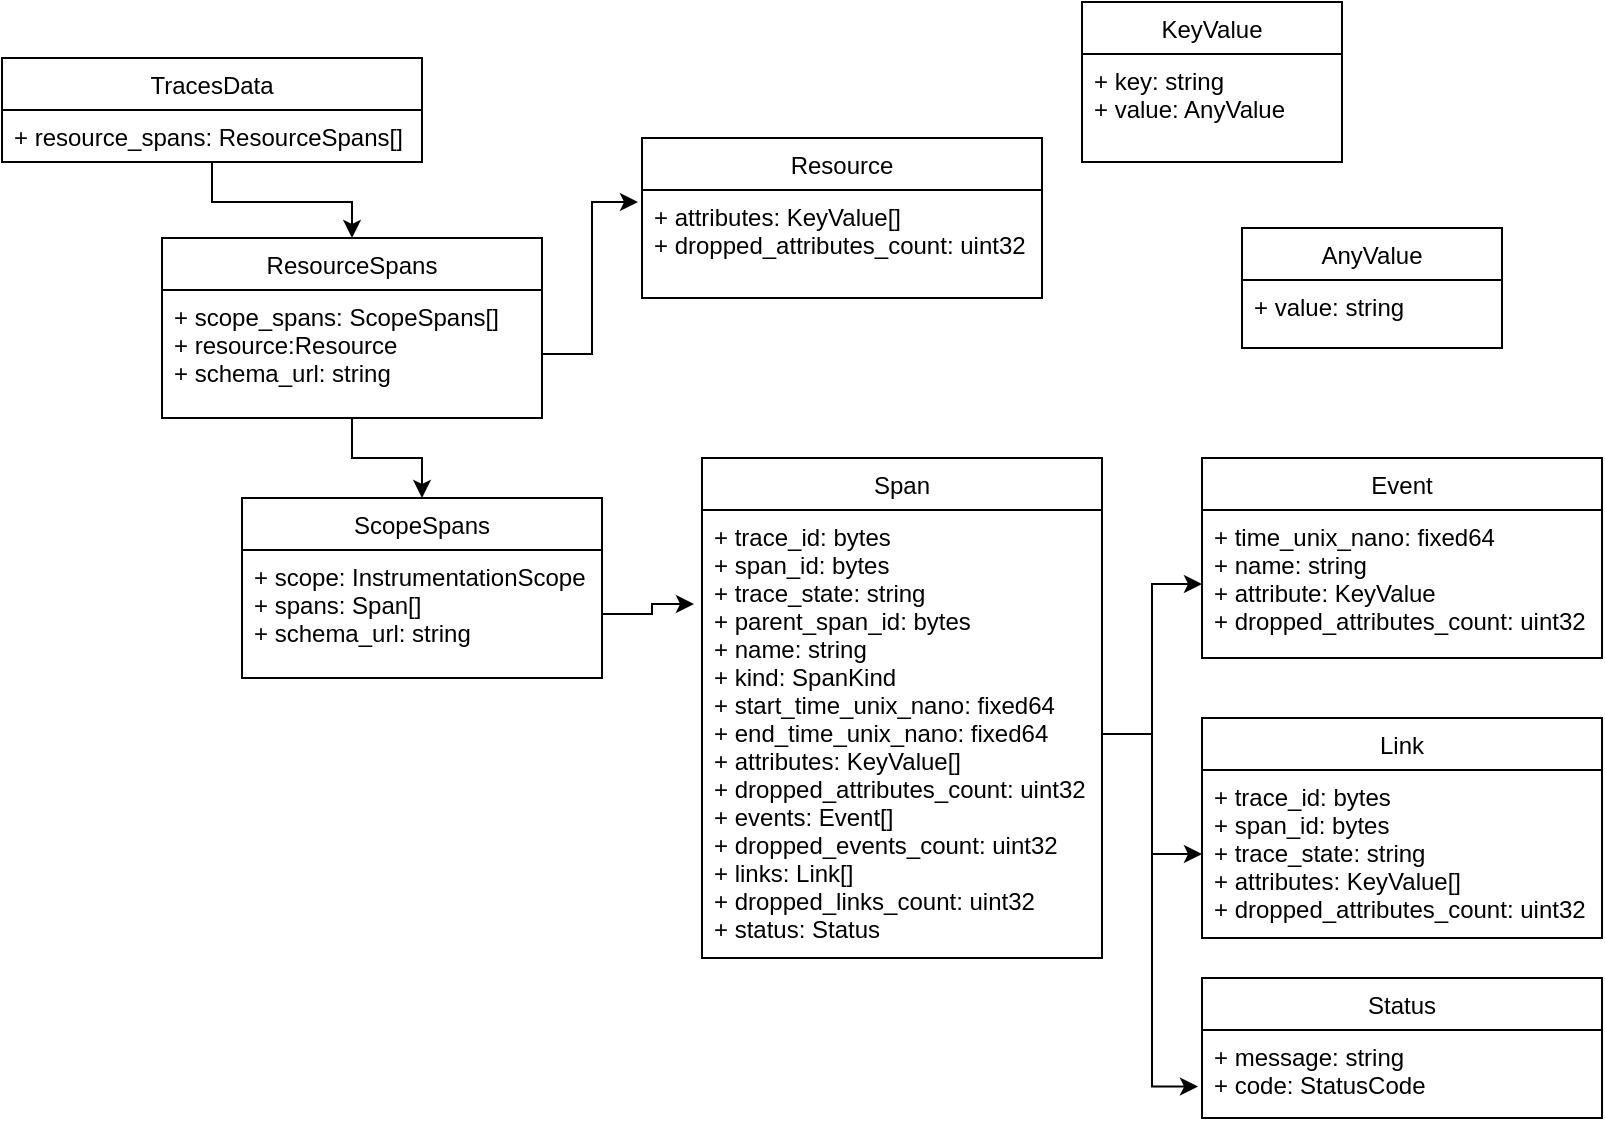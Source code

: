 <mxfile version="20.2.7" type="device"><diagram id="7chMnrxgjy1ShNBZuZ-U" name="Page-1"><mxGraphModel dx="1291" dy="760" grid="1" gridSize="10" guides="1" tooltips="1" connect="1" arrows="1" fold="1" page="1" pageScale="1" pageWidth="850" pageHeight="1100" math="0" shadow="0"><root><mxCell id="0"/><mxCell id="1" parent="0"/><mxCell id="Yjf7hvcEmblYsoaQM_-B-35" style="edgeStyle=orthogonalEdgeStyle;rounded=0;orthogonalLoop=1;jettySize=auto;html=1;exitX=0.5;exitY=1;exitDx=0;exitDy=0;" edge="1" parent="1" source="Yjf7hvcEmblYsoaQM_-B-13" target="Yjf7hvcEmblYsoaQM_-B-18"><mxGeometry relative="1" as="geometry"/></mxCell><mxCell id="Yjf7hvcEmblYsoaQM_-B-13" value="TracesData" style="swimlane;fontStyle=0;childLayout=stackLayout;horizontal=1;startSize=26;fillColor=none;horizontalStack=0;resizeParent=1;resizeParentMax=0;resizeLast=0;collapsible=1;marginBottom=0;" vertex="1" parent="1"><mxGeometry x="40" y="88" width="210" height="52" as="geometry"/></mxCell><mxCell id="Yjf7hvcEmblYsoaQM_-B-14" value="+ resource_spans: ResourceSpans[]" style="text;strokeColor=none;fillColor=none;align=left;verticalAlign=top;spacingLeft=4;spacingRight=4;overflow=hidden;rotatable=0;points=[[0,0.5],[1,0.5]];portConstraint=eastwest;" vertex="1" parent="Yjf7hvcEmblYsoaQM_-B-13"><mxGeometry y="26" width="210" height="26" as="geometry"/></mxCell><mxCell id="Yjf7hvcEmblYsoaQM_-B-37" style="edgeStyle=orthogonalEdgeStyle;rounded=0;orthogonalLoop=1;jettySize=auto;html=1;exitX=0.5;exitY=1;exitDx=0;exitDy=0;entryX=0.5;entryY=0;entryDx=0;entryDy=0;" edge="1" parent="1" source="Yjf7hvcEmblYsoaQM_-B-18" target="Yjf7hvcEmblYsoaQM_-B-28"><mxGeometry relative="1" as="geometry"/></mxCell><mxCell id="Yjf7hvcEmblYsoaQM_-B-18" value="ResourceSpans" style="swimlane;fontStyle=0;childLayout=stackLayout;horizontal=1;startSize=26;fillColor=none;horizontalStack=0;resizeParent=1;resizeParentMax=0;resizeLast=0;collapsible=1;marginBottom=0;" vertex="1" parent="1"><mxGeometry x="120" y="178" width="190" height="90" as="geometry"/></mxCell><mxCell id="Yjf7hvcEmblYsoaQM_-B-19" value="+ scope_spans: ScopeSpans[]&#xA;+ resource:Resource&#xA;+ schema_url: string" style="text;strokeColor=none;fillColor=none;align=left;verticalAlign=top;spacingLeft=4;spacingRight=4;overflow=hidden;rotatable=0;points=[[0,0.5],[1,0.5]];portConstraint=eastwest;" vertex="1" parent="Yjf7hvcEmblYsoaQM_-B-18"><mxGeometry y="26" width="190" height="64" as="geometry"/></mxCell><mxCell id="Yjf7hvcEmblYsoaQM_-B-20" value="Resource" style="swimlane;fontStyle=0;childLayout=stackLayout;horizontal=1;startSize=26;fillColor=none;horizontalStack=0;resizeParent=1;resizeParentMax=0;resizeLast=0;collapsible=1;marginBottom=0;" vertex="1" parent="1"><mxGeometry x="360" y="128" width="200" height="80" as="geometry"/></mxCell><mxCell id="Yjf7hvcEmblYsoaQM_-B-21" value="+ attributes: KeyValue[]&#xA;+ dropped_attributes_count: uint32" style="text;strokeColor=none;fillColor=none;align=left;verticalAlign=top;spacingLeft=4;spacingRight=4;overflow=hidden;rotatable=0;points=[[0,0.5],[1,0.5]];portConstraint=eastwest;" vertex="1" parent="Yjf7hvcEmblYsoaQM_-B-20"><mxGeometry y="26" width="200" height="54" as="geometry"/></mxCell><mxCell id="Yjf7hvcEmblYsoaQM_-B-22" value="KeyValue" style="swimlane;fontStyle=0;childLayout=stackLayout;horizontal=1;startSize=26;fillColor=none;horizontalStack=0;resizeParent=1;resizeParentMax=0;resizeLast=0;collapsible=1;marginBottom=0;" vertex="1" parent="1"><mxGeometry x="580" y="60" width="130" height="80" as="geometry"/></mxCell><mxCell id="Yjf7hvcEmblYsoaQM_-B-23" value="+ key: string&#xA;+ value: AnyValue" style="text;strokeColor=none;fillColor=none;align=left;verticalAlign=top;spacingLeft=4;spacingRight=4;overflow=hidden;rotatable=0;points=[[0,0.5],[1,0.5]];portConstraint=eastwest;" vertex="1" parent="Yjf7hvcEmblYsoaQM_-B-22"><mxGeometry y="26" width="130" height="54" as="geometry"/></mxCell><mxCell id="Yjf7hvcEmblYsoaQM_-B-25" value="AnyValue" style="swimlane;fontStyle=0;childLayout=stackLayout;horizontal=1;startSize=26;fillColor=none;horizontalStack=0;resizeParent=1;resizeParentMax=0;resizeLast=0;collapsible=1;marginBottom=0;" vertex="1" parent="1"><mxGeometry x="660" y="173" width="130" height="60" as="geometry"/></mxCell><mxCell id="Yjf7hvcEmblYsoaQM_-B-26" value="+ value: string" style="text;strokeColor=none;fillColor=none;align=left;verticalAlign=top;spacingLeft=4;spacingRight=4;overflow=hidden;rotatable=0;points=[[0,0.5],[1,0.5]];portConstraint=eastwest;" vertex="1" parent="Yjf7hvcEmblYsoaQM_-B-25"><mxGeometry y="26" width="130" height="34" as="geometry"/></mxCell><mxCell id="Yjf7hvcEmblYsoaQM_-B-28" value="ScopeSpans" style="swimlane;fontStyle=0;childLayout=stackLayout;horizontal=1;startSize=26;fillColor=none;horizontalStack=0;resizeParent=1;resizeParentMax=0;resizeLast=0;collapsible=1;marginBottom=0;" vertex="1" parent="1"><mxGeometry x="160" y="308" width="180" height="90" as="geometry"/></mxCell><mxCell id="Yjf7hvcEmblYsoaQM_-B-29" value="+ scope: InstrumentationScope&#xA;+ spans: Span[]&#xA;+ schema_url: string&#xA;" style="text;strokeColor=none;fillColor=none;align=left;verticalAlign=top;spacingLeft=4;spacingRight=4;overflow=hidden;rotatable=0;points=[[0,0.5],[1,0.5]];portConstraint=eastwest;" vertex="1" parent="Yjf7hvcEmblYsoaQM_-B-28"><mxGeometry y="26" width="180" height="64" as="geometry"/></mxCell><mxCell id="Yjf7hvcEmblYsoaQM_-B-31" value="Span" style="swimlane;fontStyle=0;childLayout=stackLayout;horizontal=1;startSize=26;fillColor=none;horizontalStack=0;resizeParent=1;resizeParentMax=0;resizeLast=0;collapsible=1;marginBottom=0;" vertex="1" parent="1"><mxGeometry x="390" y="288" width="200" height="250" as="geometry"/></mxCell><mxCell id="Yjf7hvcEmblYsoaQM_-B-32" value="+ trace_id: bytes&#xA;+ span_id: bytes&#xA;+ trace_state: string&#xA;+ parent_span_id: bytes&#xA;+ name: string&#xA;+ kind: SpanKind&#xA;+ start_time_unix_nano: fixed64&#xA;+ end_time_unix_nano: fixed64&#xA;+ attributes: KeyValue[]&#xA;+ dropped_attributes_count: uint32&#xA;+ events: Event[]&#xA;+ dropped_events_count: uint32&#xA;+ links: Link[]&#xA;+ dropped_links_count: uint32&#xA;+ status: Status&#xA;&#xA;" style="text;strokeColor=none;fillColor=none;align=left;verticalAlign=top;spacingLeft=4;spacingRight=4;overflow=hidden;rotatable=0;points=[[0,0.5],[1,0.5]];portConstraint=eastwest;" vertex="1" parent="Yjf7hvcEmblYsoaQM_-B-31"><mxGeometry y="26" width="200" height="224" as="geometry"/></mxCell><mxCell id="Yjf7hvcEmblYsoaQM_-B-33" value="Event" style="swimlane;fontStyle=0;childLayout=stackLayout;horizontal=1;startSize=26;fillColor=none;horizontalStack=0;resizeParent=1;resizeParentMax=0;resizeLast=0;collapsible=1;marginBottom=0;" vertex="1" parent="1"><mxGeometry x="640" y="288" width="200" height="100" as="geometry"/></mxCell><mxCell id="Yjf7hvcEmblYsoaQM_-B-34" value="+ time_unix_nano: fixed64&#xA;+ name: string&#xA;+ attribute: KeyValue&#xA;+ dropped_attributes_count: uint32&#xA;&#xA;" style="text;strokeColor=none;fillColor=none;align=left;verticalAlign=top;spacingLeft=4;spacingRight=4;overflow=hidden;rotatable=0;points=[[0,0.5],[1,0.5]];portConstraint=eastwest;" vertex="1" parent="Yjf7hvcEmblYsoaQM_-B-33"><mxGeometry y="26" width="200" height="74" as="geometry"/></mxCell><mxCell id="Yjf7hvcEmblYsoaQM_-B-36" style="edgeStyle=orthogonalEdgeStyle;rounded=0;orthogonalLoop=1;jettySize=auto;html=1;exitX=1;exitY=0.5;exitDx=0;exitDy=0;entryX=-0.01;entryY=0.111;entryDx=0;entryDy=0;entryPerimeter=0;" edge="1" parent="1" source="Yjf7hvcEmblYsoaQM_-B-19" target="Yjf7hvcEmblYsoaQM_-B-21"><mxGeometry relative="1" as="geometry"/></mxCell><mxCell id="Yjf7hvcEmblYsoaQM_-B-38" style="edgeStyle=orthogonalEdgeStyle;rounded=0;orthogonalLoop=1;jettySize=auto;html=1;exitX=1;exitY=0.5;exitDx=0;exitDy=0;entryX=-0.02;entryY=0.21;entryDx=0;entryDy=0;entryPerimeter=0;" edge="1" parent="1" source="Yjf7hvcEmblYsoaQM_-B-29" target="Yjf7hvcEmblYsoaQM_-B-32"><mxGeometry relative="1" as="geometry"/></mxCell><mxCell id="Yjf7hvcEmblYsoaQM_-B-39" style="edgeStyle=orthogonalEdgeStyle;rounded=0;orthogonalLoop=1;jettySize=auto;html=1;exitX=1;exitY=0.5;exitDx=0;exitDy=0;" edge="1" parent="1" source="Yjf7hvcEmblYsoaQM_-B-32" target="Yjf7hvcEmblYsoaQM_-B-34"><mxGeometry relative="1" as="geometry"/></mxCell><mxCell id="Yjf7hvcEmblYsoaQM_-B-40" value="Link" style="swimlane;fontStyle=0;childLayout=stackLayout;horizontal=1;startSize=26;fillColor=none;horizontalStack=0;resizeParent=1;resizeParentMax=0;resizeLast=0;collapsible=1;marginBottom=0;" vertex="1" parent="1"><mxGeometry x="640" y="418" width="200" height="110" as="geometry"/></mxCell><mxCell id="Yjf7hvcEmblYsoaQM_-B-41" value="+ trace_id: bytes&#xA;+ span_id: bytes&#xA;+ trace_state: string&#xA;+ attributes: KeyValue[]&#xA;+ dropped_attributes_count: uint32&#xA;&#xA;" style="text;strokeColor=none;fillColor=none;align=left;verticalAlign=top;spacingLeft=4;spacingRight=4;overflow=hidden;rotatable=0;points=[[0,0.5],[1,0.5]];portConstraint=eastwest;" vertex="1" parent="Yjf7hvcEmblYsoaQM_-B-40"><mxGeometry y="26" width="200" height="84" as="geometry"/></mxCell><mxCell id="Yjf7hvcEmblYsoaQM_-B-42" style="edgeStyle=orthogonalEdgeStyle;rounded=0;orthogonalLoop=1;jettySize=auto;html=1;exitX=1;exitY=0.5;exitDx=0;exitDy=0;entryX=0;entryY=0.5;entryDx=0;entryDy=0;" edge="1" parent="1" source="Yjf7hvcEmblYsoaQM_-B-32" target="Yjf7hvcEmblYsoaQM_-B-41"><mxGeometry relative="1" as="geometry"/></mxCell><mxCell id="Yjf7hvcEmblYsoaQM_-B-43" value="Status" style="swimlane;fontStyle=0;childLayout=stackLayout;horizontal=1;startSize=26;fillColor=none;horizontalStack=0;resizeParent=1;resizeParentMax=0;resizeLast=0;collapsible=1;marginBottom=0;" vertex="1" parent="1"><mxGeometry x="640" y="548" width="200" height="70" as="geometry"/></mxCell><mxCell id="Yjf7hvcEmblYsoaQM_-B-44" value="+ message: string&#xA;+ code: StatusCode&#xA;&#xA;&#xA;" style="text;strokeColor=none;fillColor=none;align=left;verticalAlign=top;spacingLeft=4;spacingRight=4;overflow=hidden;rotatable=0;points=[[0,0.5],[1,0.5]];portConstraint=eastwest;" vertex="1" parent="Yjf7hvcEmblYsoaQM_-B-43"><mxGeometry y="26" width="200" height="44" as="geometry"/></mxCell><mxCell id="Yjf7hvcEmblYsoaQM_-B-46" style="edgeStyle=orthogonalEdgeStyle;rounded=0;orthogonalLoop=1;jettySize=auto;html=1;exitX=1;exitY=0.5;exitDx=0;exitDy=0;entryX=-0.01;entryY=0.643;entryDx=0;entryDy=0;entryPerimeter=0;" edge="1" parent="1" source="Yjf7hvcEmblYsoaQM_-B-32" target="Yjf7hvcEmblYsoaQM_-B-44"><mxGeometry relative="1" as="geometry"/></mxCell></root></mxGraphModel></diagram></mxfile>